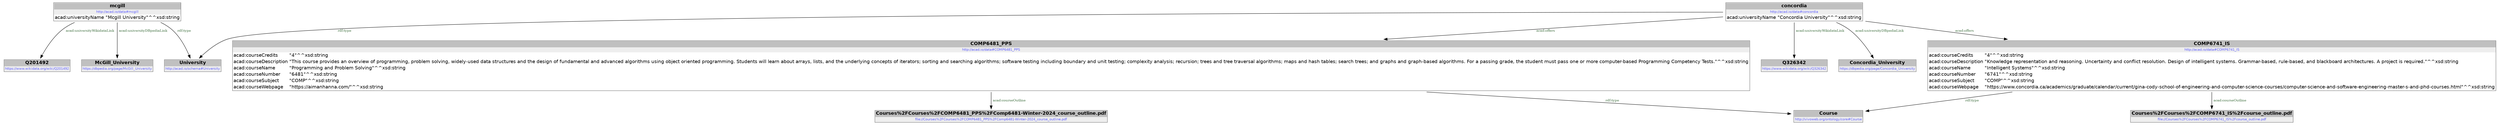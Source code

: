 digraph { 
 node [ fontname="DejaVu Sans" ] ; 
	node0 -> node1 [ color=BLACK, label=< <font point-size='10' color='#336633'>acad:universityWikidataLink</font> > ] ;
	node0 -> node2 [ color=BLACK, label=< <font point-size='10' color='#336633'>acad:universityDBpediaLink</font> > ] ;
	node0 -> node4 [ color=BLACK, label=< <font point-size='10' color='#336633'>rdf:type</font> > ] ;
	node6 -> node7 [ color=BLACK, label=< <font point-size='10' color='#336633'>acad:universityDBpediaLink</font> > ] ;
	node6 -> node5 [ color=BLACK, label=< <font point-size='10' color='#336633'>acad:offers</font> > ] ;
	node6 -> node4 [ color=BLACK, label=< <font point-size='10' color='#336633'>rdf:type</font> > ] ;
	node3 -> node8 [ color=BLACK, label=< <font point-size='10' color='#336633'>rdf:type</font> > ] ;
	node6 -> node3 [ color=BLACK, label=< <font point-size='10' color='#336633'>acad:offers</font> > ] ;
	node3 -> node9 [ color=BLACK, label=< <font point-size='10' color='#336633'>acad:courseOutline</font> > ] ;
	node5 -> node8 [ color=BLACK, label=< <font point-size='10' color='#336633'>rdf:type</font> > ] ;
	node5 -> node10 [ color=BLACK, label=< <font point-size='10' color='#336633'>acad:courseOutline</font> > ] ;
	node6 -> node11 [ color=BLACK, label=< <font point-size='10' color='#336633'>acad:universityWikidataLink</font> > ] ;
# http://acad.io/data#mcgill node0
node0 [ shape=none, color=black label=< <table color='#666666' cellborder='0' cellspacing='0' border='1'><tr><td colspan='2' bgcolor='grey'><B>mcgill</B></td></tr><tr><td href='http://acad.io/data#mcgill' bgcolor='#eeeeee' colspan='2'><font point-size='10' color='#6666ff'>http://acad.io/data#mcgill</font></td></tr><tr><td align='left'>acad:universityName</td><td align='left'>&quot;Mcgill University&quot;^^xsd:string</td></tr></table> > ] 
# https://www.wikidata.org/wiki/Q201492 node1
node1 [ shape=none, color=black label=< <table color='#666666' cellborder='0' cellspacing='0' border='1'><tr><td colspan='2' bgcolor='grey'><B>Q201492</B></td></tr><tr><td href='https://www.wikidata.org/wiki/Q201492' bgcolor='#eeeeee' colspan='2'><font point-size='10' color='#6666ff'>https://www.wikidata.org/wiki/Q201492</font></td></tr></table> > ] 
# https://dbpedia.org/page/McGill_University node2
node2 [ shape=none, color=black label=< <table color='#666666' cellborder='0' cellspacing='0' border='1'><tr><td colspan='2' bgcolor='grey'><B>McGill_University</B></td></tr><tr><td href='https://dbpedia.org/page/McGill_University' bgcolor='#eeeeee' colspan='2'><font point-size='10' color='#6666ff'>https://dbpedia.org/page/McGill_University</font></td></tr></table> > ] 
# http://acad.io/data#COMP6481_PPS node3
node3 [ shape=none, color=black label=< <table color='#666666' cellborder='0' cellspacing='0' border='1'><tr><td colspan='2' bgcolor='grey'><B>COMP6481_PPS</B></td></tr><tr><td href='http://acad.io/data#COMP6481_PPS' bgcolor='#eeeeee' colspan='2'><font point-size='10' color='#6666ff'>http://acad.io/data#COMP6481_PPS</font></td></tr><tr><td align='left'>acad:courseCredits</td><td align='left'>&quot;4&quot;^^xsd:string</td></tr><tr><td align='left'>acad:courseDescription</td><td align='left'>&quot;This course provides an overview of programming, problem solving, widely-used data structures and the design of fundamental and advanced algorithms using object oriented programming. Students will learn about arrays, lists, and the underlying concepts of iterators; sorting and searching algorithms; software testing including boundary and unit testing; complexity analysis; recursion; trees and tree traversal algorithms; maps and hash tables; search trees; and graphs and graph-based algorithms. For a passing grade, the student must pass one or more computer-based Programming Competency Tests.&quot;^^xsd:string</td></tr><tr><td align='left'>acad:courseName</td><td align='left'>&quot;Programming and Problem Solving&quot;^^xsd:string</td></tr><tr><td align='left'>acad:courseNumber</td><td align='left'>&quot;6481&quot;^^xsd:string</td></tr><tr><td align='left'>acad:courseSubject</td><td align='left'>&quot;COMP&quot;^^xsd:string</td></tr><tr><td align='left'>acad:courseWebpage</td><td align='left'>&quot;https://aimanhanna.com/&quot;^^xsd:string</td></tr></table> > ] 
# http://acad.io/schema#University node4
node4 [ shape=none, color=black label=< <table color='#666666' cellborder='0' cellspacing='0' border='1'><tr><td colspan='2' bgcolor='grey'><B>University</B></td></tr><tr><td href='http://acad.io/schema#University' bgcolor='#eeeeee' colspan='2'><font point-size='10' color='#6666ff'>http://acad.io/schema#University</font></td></tr></table> > ] 
# http://acad.io/data#COMP6741_IS node5
node5 [ shape=none, color=black label=< <table color='#666666' cellborder='0' cellspacing='0' border='1'><tr><td colspan='2' bgcolor='grey'><B>COMP6741_IS</B></td></tr><tr><td href='http://acad.io/data#COMP6741_IS' bgcolor='#eeeeee' colspan='2'><font point-size='10' color='#6666ff'>http://acad.io/data#COMP6741_IS</font></td></tr><tr><td align='left'>acad:courseCredits</td><td align='left'>&quot;4&quot;^^xsd:string</td></tr><tr><td align='left'>acad:courseDescription</td><td align='left'>&quot;Knowledge representation and reasoning. Uncertainty and conflict resolution. Design of intelligent systems. Grammar-based, rule-based, and blackboard architectures. A project is required.&quot;^^xsd:string</td></tr><tr><td align='left'>acad:courseName</td><td align='left'>&quot;Intelligent Systems&quot;^^xsd:string</td></tr><tr><td align='left'>acad:courseNumber</td><td align='left'>&quot;6741&quot;^^xsd:string</td></tr><tr><td align='left'>acad:courseSubject</td><td align='left'>&quot;COMP&quot;^^xsd:string</td></tr><tr><td align='left'>acad:courseWebpage</td><td align='left'>&quot;https://www.concordia.ca/academics/graduate/calendar/current/gina-cody-school-of-engineering-and-computer-science-courses/computer-science-and-software-engineering-master-s-and-phd-courses.html&quot;^^xsd:string</td></tr></table> > ] 
# http://acad.io/data#concordia node6
node6 [ shape=none, color=black label=< <table color='#666666' cellborder='0' cellspacing='0' border='1'><tr><td colspan='2' bgcolor='grey'><B>concordia</B></td></tr><tr><td href='http://acad.io/data#concordia' bgcolor='#eeeeee' colspan='2'><font point-size='10' color='#6666ff'>http://acad.io/data#concordia</font></td></tr><tr><td align='left'>acad:universityName</td><td align='left'>&quot;Concordia University&quot;^^xsd:string</td></tr></table> > ] 
# https://dbpedia.org/page/Concordia_University node7
node7 [ shape=none, color=black label=< <table color='#666666' cellborder='0' cellspacing='0' border='1'><tr><td colspan='2' bgcolor='grey'><B>Concordia_University</B></td></tr><tr><td href='https://dbpedia.org/page/Concordia_University' bgcolor='#eeeeee' colspan='2'><font point-size='10' color='#6666ff'>https://dbpedia.org/page/Concordia_University</font></td></tr></table> > ] 
# http://vivoweb.org/ontology/core#Course node8
node8 [ shape=none, color=black label=< <table color='#666666' cellborder='0' cellspacing='0' border='1'><tr><td colspan='2' bgcolor='grey'><B>Course</B></td></tr><tr><td href='http://vivoweb.org/ontology/core#Course' bgcolor='#eeeeee' colspan='2'><font point-size='10' color='#6666ff'>http://vivoweb.org/ontology/core#Course</font></td></tr></table> > ] 
# file://Courses%2FCourses%2FCOMP6481_PPS%2FComp6481-Winter-2024_course_outline.pdf node9
node9 [ shape=none, color=black label=< <table color='#666666' cellborder='0' cellspacing='0' border='1'><tr><td colspan='2' bgcolor='grey'><B>Courses%2FCourses%2FCOMP6481_PPS%2FComp6481-Winter-2024_course_outline.pdf</B></td></tr><tr><td href='file://Courses%2FCourses%2FCOMP6481_PPS%2FComp6481-Winter-2024_course_outline.pdf' bgcolor='#eeeeee' colspan='2'><font point-size='10' color='#6666ff'>file://Courses%2FCourses%2FCOMP6481_PPS%2FComp6481-Winter-2024_course_outline.pdf</font></td></tr></table> > ] 
# file://Courses%2FCourses%2FCOMP6741_IS%2Fcourse_outline.pdf node10
node10 [ shape=none, color=black label=< <table color='#666666' cellborder='0' cellspacing='0' border='1'><tr><td colspan='2' bgcolor='grey'><B>Courses%2FCourses%2FCOMP6741_IS%2Fcourse_outline.pdf</B></td></tr><tr><td href='file://Courses%2FCourses%2FCOMP6741_IS%2Fcourse_outline.pdf' bgcolor='#eeeeee' colspan='2'><font point-size='10' color='#6666ff'>file://Courses%2FCourses%2FCOMP6741_IS%2Fcourse_outline.pdf</font></td></tr></table> > ] 
# https://www.wikidata.org/wiki/Q326342 node11
node11 [ shape=none, color=black label=< <table color='#666666' cellborder='0' cellspacing='0' border='1'><tr><td colspan='2' bgcolor='grey'><B>Q326342</B></td></tr><tr><td href='https://www.wikidata.org/wiki/Q326342' bgcolor='#eeeeee' colspan='2'><font point-size='10' color='#6666ff'>https://www.wikidata.org/wiki/Q326342</font></td></tr></table> > ] 
}
